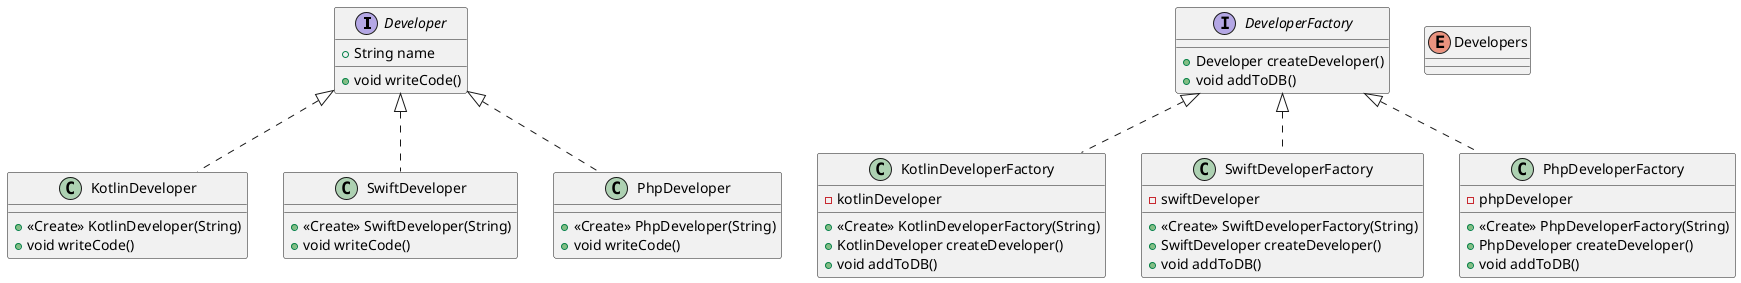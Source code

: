 @startuml
interface Developer {
+ String name
+ void writeCode()
}
class KotlinDeveloper {
+ <<Create>> KotlinDeveloper(String)
+ void writeCode()
}
class SwiftDeveloper {
+ <<Create>> SwiftDeveloper(String)
+ void writeCode()
}
class PhpDeveloper {
+ <<Create>> PhpDeveloper(String)
+ void writeCode()
}
interface DeveloperFactory {
+ Developer createDeveloper()
+ void addToDB()
}
class KotlinDeveloperFactory {
-  kotlinDeveloper
+ <<Create>> KotlinDeveloperFactory(String)
+ KotlinDeveloper createDeveloper()
+ void addToDB()
}
class SwiftDeveloperFactory {
-  swiftDeveloper
+ <<Create>> SwiftDeveloperFactory(String)
+ SwiftDeveloper createDeveloper()
+ void addToDB()
}
class PhpDeveloperFactory {
-  phpDeveloper
+ <<Create>> PhpDeveloperFactory(String)
+ PhpDeveloper createDeveloper()
+ void addToDB()
}
enum Developers {
}


Developer <|.. KotlinDeveloper
Developer <|.. SwiftDeveloper
Developer <|.. PhpDeveloper
DeveloperFactory <|.. KotlinDeveloperFactory
DeveloperFactory <|.. SwiftDeveloperFactory
DeveloperFactory <|.. PhpDeveloperFactory
@enduml